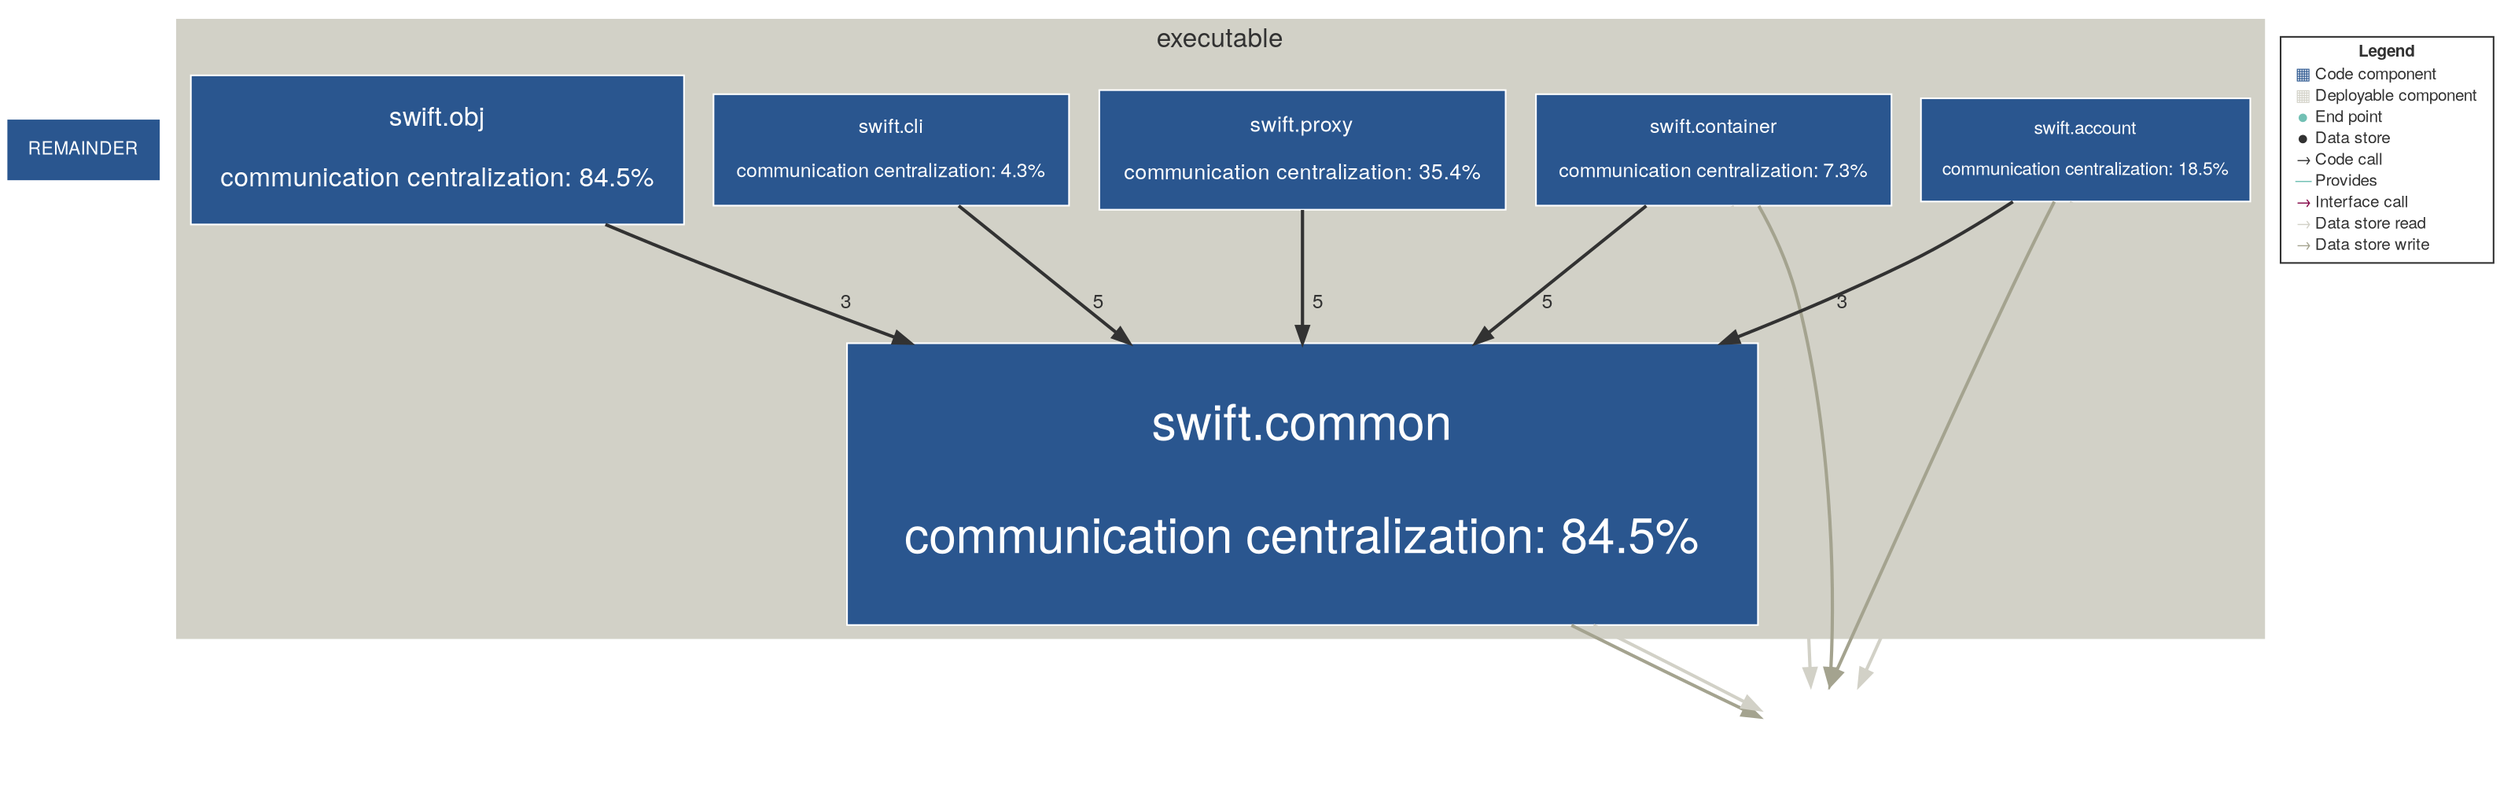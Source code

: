 digraph "Graph" {
compound=true
rankdir=TD
"REMAINDER@NOT_DEPLOYED" [ shape="box" style="filled" fillcolor="#2A568F" penwidth="1" color="#FFFFFF" fontname="Helvetica Neue" fontcolor="#FFFFFF" fontsize="11" margin="0.176" label="REMAINDER" ]
"75087541-f592-41af-868d-d4e7ca301177@NOT_DEPLOYED" [ shape="box" penwidth="0" fontname="Helvetica Neue" fontcolor="#323232" fontsize="16" image="icon-datastore.png" width="1.000" height="1.000" fixedsize="true" label="" ]
subgraph "cluster-swift" {
style="filled"
color="#D2D1C7"
fontname="Helvetica Neue"
fontsize="16"
fontcolor="#323232"
label="executable"
"swift.cli@swift" [ shape="box" style="filled" fillcolor="#2A568F" penwidth="1" color="#FFFFFF" fontname="Helvetica Neue" fontcolor="#FFFFFF" fontsize="12" margin="0.192" label="swift.cli

communication centralization: 4.3%" ]
"swift.obj@swift" [ shape="box" style="filled" fillcolor="#2A568F" penwidth="1" color="#FFFFFF" fontname="Helvetica Neue" fontcolor="#FFFFFF" fontsize="16" margin="0.256" label="swift.obj

communication centralization: 84.5%" ]
"swift.container@swift" [ shape="box" style="filled" fillcolor="#2A568F" penwidth="1" color="#FFFFFF" fontname="Helvetica Neue" fontcolor="#FFFFFF" fontsize="12" margin="0.192" label="swift.container

communication centralization: 7.3%" ]
"swift.proxy@swift" [ shape="box" style="filled" fillcolor="#2A568F" penwidth="1" color="#FFFFFF" fontname="Helvetica Neue" fontcolor="#FFFFFF" fontsize="13" margin="0.20800000000000002" label="swift.proxy

communication centralization: 35.4%" ]
"swift.account@swift" [ shape="box" style="filled" fillcolor="#2A568F" penwidth="1" color="#FFFFFF" fontname="Helvetica Neue" fontcolor="#FFFFFF" fontsize="11" margin="0.176" label="swift.account

communication centralization: 18.5%" ]
"swift.common@swift" [ shape="box" style="filled" fillcolor="#2A568F" penwidth="1" color="#FFFFFF" fontname="Helvetica Neue" fontcolor="#FFFFFF" fontsize="30" margin="0.48" label="swift.common

communication centralization: 84.5%" ]
}
"swift.cli@swift" -> "swift.common@swift" [ penwidth="2" color="#323232" fontcolor="#323232" fontname="Helvetica Neue" fontsize="12" label="  5" ]
"swift.obj@swift" -> "swift.common@swift" [ penwidth="2" color="#323232" fontcolor="#323232" fontname="Helvetica Neue" fontsize="12" label="  3" ]
"swift.container@swift" -> "75087541-f592-41af-868d-d4e7ca301177@NOT_DEPLOYED" [ penwidth="2" color="#D2D1C7" fontcolor="#D2D1C7" fontname="Helvetica Neue" fontsize="12" label="" ]
"swift.container@swift" -> "75087541-f592-41af-868d-d4e7ca301177@NOT_DEPLOYED" [ penwidth="2" color="#A4A38F" fontcolor="#A4A38F" fontname="Helvetica Neue" fontsize="12" label="" ]
"swift.container@swift" -> "swift.common@swift" [ penwidth="2" color="#323232" fontcolor="#323232" fontname="Helvetica Neue" fontsize="12" label="  5" ]
"swift.proxy@swift" -> "swift.common@swift" [ penwidth="2" color="#323232" fontcolor="#323232" fontname="Helvetica Neue" fontsize="12" label="  5" ]
"swift.account@swift" -> "75087541-f592-41af-868d-d4e7ca301177@NOT_DEPLOYED" [ penwidth="2" color="#A4A38F" fontcolor="#A4A38F" fontname="Helvetica Neue" fontsize="12" label="" ]
"swift.account@swift" -> "75087541-f592-41af-868d-d4e7ca301177@NOT_DEPLOYED" [ penwidth="2" color="#D2D1C7" fontcolor="#D2D1C7" fontname="Helvetica Neue" fontsize="12" label="" ]
"swift.account@swift" -> "swift.common@swift" [ penwidth="2" color="#323232" fontcolor="#323232" fontname="Helvetica Neue" fontsize="12" label="  3" ]
"swift.common@swift" -> "75087541-f592-41af-868d-d4e7ca301177@NOT_DEPLOYED" [ penwidth="2" color="#A4A38F" fontcolor="#A4A38F" fontname="Helvetica Neue" fontsize="12" label="" ]
"swift.common@swift" -> "75087541-f592-41af-868d-d4e7ca301177@NOT_DEPLOYED" [ penwidth="2" color="#D2D1C7" fontcolor="#D2D1C7" fontname="Helvetica Neue" fontsize="12" label="" ]
"LEGEND" [ shape="box" style="filled" fillcolor="#FFFFFF" penwidth="1" color="#323232" fontname="Helvetica Neue" fontcolor="#323232" fontsize="10" label=<<TABLE BORDER="0" CELLPADDING="1" CELLSPACING="0">
<TR><TD COLSPAN="2"><B>Legend</B></TD></TR>
<TR><TD><FONT COLOR="#2A568F">&#9638;</FONT></TD><TD ALIGN="left">Code component</TD></TR>
<TR><TD><FONT COLOR="#D2D1C7">&#9638;</FONT></TD><TD ALIGN="left">Deployable component</TD></TR>
<TR><TD><FONT COLOR="#72C0B4">&#9679;</FONT></TD><TD ALIGN="left">End point</TD></TR>
<TR><TD><FONT COLOR="#323232">&#9679;</FONT></TD><TD ALIGN="left">Data store</TD></TR>
<TR><TD><FONT COLOR="#323232">&rarr;</FONT></TD><TD ALIGN="left">Code call</TD></TR>
<TR><TD><FONT COLOR="#72C0B4">&#8212;</FONT></TD><TD ALIGN="left">Provides</TD></TR>
<TR><TD><FONT COLOR="#820445">&rarr;</FONT></TD><TD ALIGN="left">Interface call</TD></TR>
<TR><TD><FONT COLOR="#D2D1C7">&rarr;</FONT></TD><TD ALIGN="left">Data store read</TD></TR>
<TR><TD><FONT COLOR="#A4A38F">&rarr;</FONT></TD><TD ALIGN="left">Data store write</TD></TR>
</TABLE>
>  ]
}
